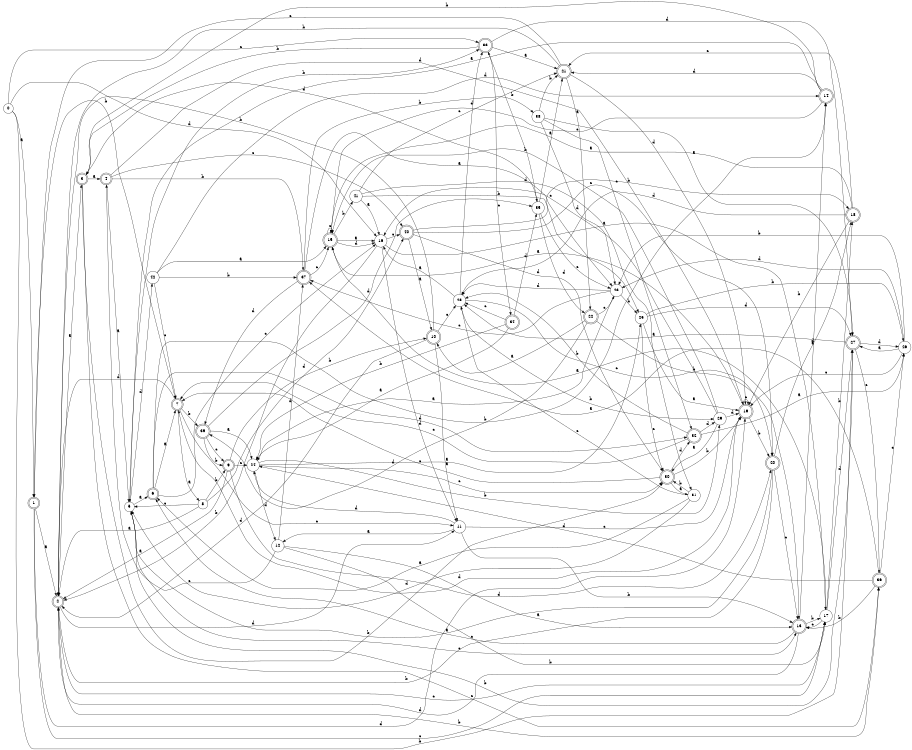 digraph n35_6 {
__start0 [label="" shape="none"];

rankdir=LR;
size="8,5";

s0 [style="filled", color="black", fillcolor="white" shape="circle", label="0"];
s1 [style="rounded,filled", color="black", fillcolor="white" shape="doublecircle", label="1"];
s2 [style="rounded,filled", color="black", fillcolor="white" shape="doublecircle", label="2"];
s3 [style="rounded,filled", color="black", fillcolor="white" shape="doublecircle", label="3"];
s4 [style="rounded,filled", color="black", fillcolor="white" shape="doublecircle", label="4"];
s5 [style="filled", color="black", fillcolor="white" shape="circle", label="5"];
s6 [style="rounded,filled", color="black", fillcolor="white" shape="doublecircle", label="6"];
s7 [style="rounded,filled", color="black", fillcolor="white" shape="doublecircle", label="7"];
s8 [style="filled", color="black", fillcolor="white" shape="circle", label="8"];
s9 [style="rounded,filled", color="black", fillcolor="white" shape="doublecircle", label="9"];
s10 [style="rounded,filled", color="black", fillcolor="white" shape="doublecircle", label="10"];
s11 [style="filled", color="black", fillcolor="white" shape="circle", label="11"];
s12 [style="filled", color="black", fillcolor="white" shape="circle", label="12"];
s13 [style="rounded,filled", color="black", fillcolor="white" shape="doublecircle", label="13"];
s14 [style="rounded,filled", color="black", fillcolor="white" shape="doublecircle", label="14"];
s15 [style="rounded,filled", color="black", fillcolor="white" shape="doublecircle", label="15"];
s16 [style="filled", color="black", fillcolor="white" shape="circle", label="16"];
s17 [style="filled", color="black", fillcolor="white" shape="circle", label="17"];
s18 [style="rounded,filled", color="black", fillcolor="white" shape="doublecircle", label="18"];
s19 [style="rounded,filled", color="black", fillcolor="white" shape="doublecircle", label="19"];
s20 [style="rounded,filled", color="black", fillcolor="white" shape="doublecircle", label="20"];
s21 [style="rounded,filled", color="black", fillcolor="white" shape="doublecircle", label="21"];
s22 [style="rounded,filled", color="black", fillcolor="white" shape="doublecircle", label="22"];
s23 [style="filled", color="black", fillcolor="white" shape="circle", label="23"];
s24 [style="filled", color="black", fillcolor="white" shape="circle", label="24"];
s25 [style="filled", color="black", fillcolor="white" shape="circle", label="25"];
s26 [style="filled", color="black", fillcolor="white" shape="circle", label="26"];
s27 [style="rounded,filled", color="black", fillcolor="white" shape="doublecircle", label="27"];
s28 [style="filled", color="black", fillcolor="white" shape="circle", label="28"];
s29 [style="filled", color="black", fillcolor="white" shape="circle", label="29"];
s30 [style="rounded,filled", color="black", fillcolor="white" shape="doublecircle", label="30"];
s31 [style="filled", color="black", fillcolor="white" shape="circle", label="31"];
s32 [style="rounded,filled", color="black", fillcolor="white" shape="doublecircle", label="32"];
s33 [style="rounded,filled", color="black", fillcolor="white" shape="doublecircle", label="33"];
s34 [style="rounded,filled", color="black", fillcolor="white" shape="doublecircle", label="34"];
s35 [style="filled", color="black", fillcolor="white" shape="circle", label="35"];
s36 [style="rounded,filled", color="black", fillcolor="white" shape="doublecircle", label="36"];
s37 [style="rounded,filled", color="black", fillcolor="white" shape="doublecircle", label="37"];
s38 [style="filled", color="black", fillcolor="white" shape="circle", label="38"];
s39 [style="rounded,filled", color="black", fillcolor="white" shape="doublecircle", label="39"];
s40 [style="rounded,filled", color="black", fillcolor="white" shape="doublecircle", label="40"];
s41 [style="filled", color="black", fillcolor="white" shape="circle", label="41"];
s42 [style="filled", color="black", fillcolor="white" shape="circle", label="42"];
s0 -> s1 [label="a"];
s0 -> s27 [label="b"];
s0 -> s33 [label="c"];
s0 -> s16 [label="d"];
s1 -> s2 [label="a"];
s1 -> s7 [label="b"];
s1 -> s17 [label="c"];
s1 -> s19 [label="d"];
s2 -> s3 [label="a"];
s2 -> s36 [label="b"];
s2 -> s17 [label="c"];
s2 -> s11 [label="d"];
s3 -> s4 [label="a"];
s3 -> s30 [label="b"];
s3 -> s36 [label="c"];
s3 -> s35 [label="d"];
s4 -> s5 [label="a"];
s4 -> s37 [label="b"];
s4 -> s40 [label="c"];
s4 -> s19 [label="d"];
s5 -> s6 [label="a"];
s5 -> s33 [label="b"];
s5 -> s13 [label="c"];
s5 -> s42 [label="d"];
s6 -> s7 [label="a"];
s6 -> s14 [label="b"];
s6 -> s16 [label="c"];
s6 -> s32 [label="d"];
s7 -> s8 [label="a"];
s7 -> s39 [label="b"];
s7 -> s11 [label="c"];
s7 -> s2 [label="d"];
s8 -> s2 [label="a"];
s8 -> s9 [label="b"];
s8 -> s5 [label="c"];
s8 -> s40 [label="d"];
s9 -> s2 [label="a"];
s9 -> s10 [label="b"];
s9 -> s24 [label="c"];
s9 -> s20 [label="d"];
s10 -> s11 [label="a"];
s10 -> s2 [label="b"];
s10 -> s28 [label="c"];
s10 -> s2 [label="d"];
s11 -> s12 [label="a"];
s11 -> s13 [label="b"];
s11 -> s19 [label="c"];
s11 -> s24 [label="d"];
s12 -> s13 [label="a"];
s12 -> s17 [label="b"];
s12 -> s4 [label="c"];
s12 -> s37 [label="d"];
s13 -> s14 [label="a"];
s13 -> s17 [label="b"];
s13 -> s6 [label="c"];
s13 -> s2 [label="d"];
s14 -> s5 [label="a"];
s14 -> s3 [label="b"];
s14 -> s15 [label="c"];
s14 -> s21 [label="d"];
s15 -> s16 [label="a"];
s15 -> s41 [label="b"];
s15 -> s15 [label="c"];
s15 -> s16 [label="d"];
s16 -> s17 [label="a"];
s16 -> s2 [label="b"];
s16 -> s40 [label="c"];
s16 -> s11 [label="d"];
s17 -> s15 [label="a"];
s17 -> s18 [label="b"];
s17 -> s13 [label="c"];
s17 -> s27 [label="d"];
s18 -> s15 [label="a"];
s18 -> s19 [label="b"];
s18 -> s21 [label="c"];
s18 -> s28 [label="d"];
s19 -> s15 [label="a"];
s19 -> s20 [label="b"];
s19 -> s19 [label="c"];
s19 -> s7 [label="d"];
s20 -> s5 [label="a"];
s20 -> s2 [label="b"];
s20 -> s13 [label="c"];
s20 -> s18 [label="d"];
s21 -> s22 [label="a"];
s21 -> s2 [label="b"];
s21 -> s1 [label="c"];
s21 -> s19 [label="d"];
s22 -> s10 [label="a"];
s22 -> s13 [label="b"];
s22 -> s23 [label="c"];
s22 -> s39 [label="d"];
s23 -> s24 [label="a"];
s23 -> s25 [label="b"];
s23 -> s37 [label="c"];
s23 -> s28 [label="d"];
s24 -> s25 [label="a"];
s24 -> s29 [label="b"];
s24 -> s30 [label="c"];
s24 -> s12 [label="d"];
s25 -> s19 [label="a"];
s25 -> s26 [label="b"];
s25 -> s30 [label="c"];
s25 -> s27 [label="d"];
s26 -> s27 [label="a"];
s26 -> s23 [label="b"];
s26 -> s19 [label="c"];
s26 -> s23 [label="d"];
s27 -> s28 [label="a"];
s27 -> s5 [label="b"];
s27 -> s36 [label="c"];
s27 -> s26 [label="d"];
s28 -> s16 [label="a"];
s28 -> s29 [label="b"];
s28 -> s20 [label="c"];
s28 -> s33 [label="d"];
s29 -> s30 [label="a"];
s29 -> s15 [label="b"];
s29 -> s16 [label="c"];
s29 -> s19 [label="d"];
s30 -> s31 [label="a"];
s30 -> s19 [label="b"];
s30 -> s7 [label="c"];
s30 -> s32 [label="d"];
s31 -> s6 [label="a"];
s31 -> s30 [label="b"];
s31 -> s28 [label="c"];
s31 -> s5 [label="d"];
s32 -> s26 [label="a"];
s32 -> s28 [label="b"];
s32 -> s7 [label="c"];
s32 -> s29 [label="d"];
s33 -> s21 [label="a"];
s33 -> s3 [label="b"];
s33 -> s34 [label="c"];
s33 -> s27 [label="d"];
s34 -> s24 [label="a"];
s34 -> s24 [label="b"];
s34 -> s28 [label="c"];
s34 -> s35 [label="d"];
s35 -> s21 [label="a"];
s35 -> s33 [label="b"];
s35 -> s23 [label="c"];
s35 -> s22 [label="d"];
s36 -> s37 [label="a"];
s36 -> s13 [label="b"];
s36 -> s26 [label="c"];
s36 -> s24 [label="d"];
s37 -> s23 [label="a"];
s37 -> s38 [label="b"];
s37 -> s15 [label="c"];
s37 -> s39 [label="d"];
s38 -> s27 [label="a"];
s38 -> s21 [label="b"];
s38 -> s32 [label="c"];
s38 -> s23 [label="d"];
s39 -> s24 [label="a"];
s39 -> s9 [label="b"];
s39 -> s9 [label="c"];
s39 -> s35 [label="d"];
s40 -> s10 [label="a"];
s40 -> s18 [label="b"];
s40 -> s20 [label="c"];
s40 -> s30 [label="d"];
s41 -> s16 [label="a"];
s41 -> s25 [label="b"];
s41 -> s21 [label="c"];
s41 -> s31 [label="d"];
s42 -> s15 [label="a"];
s42 -> s37 [label="b"];
s42 -> s7 [label="c"];
s42 -> s14 [label="d"];

}